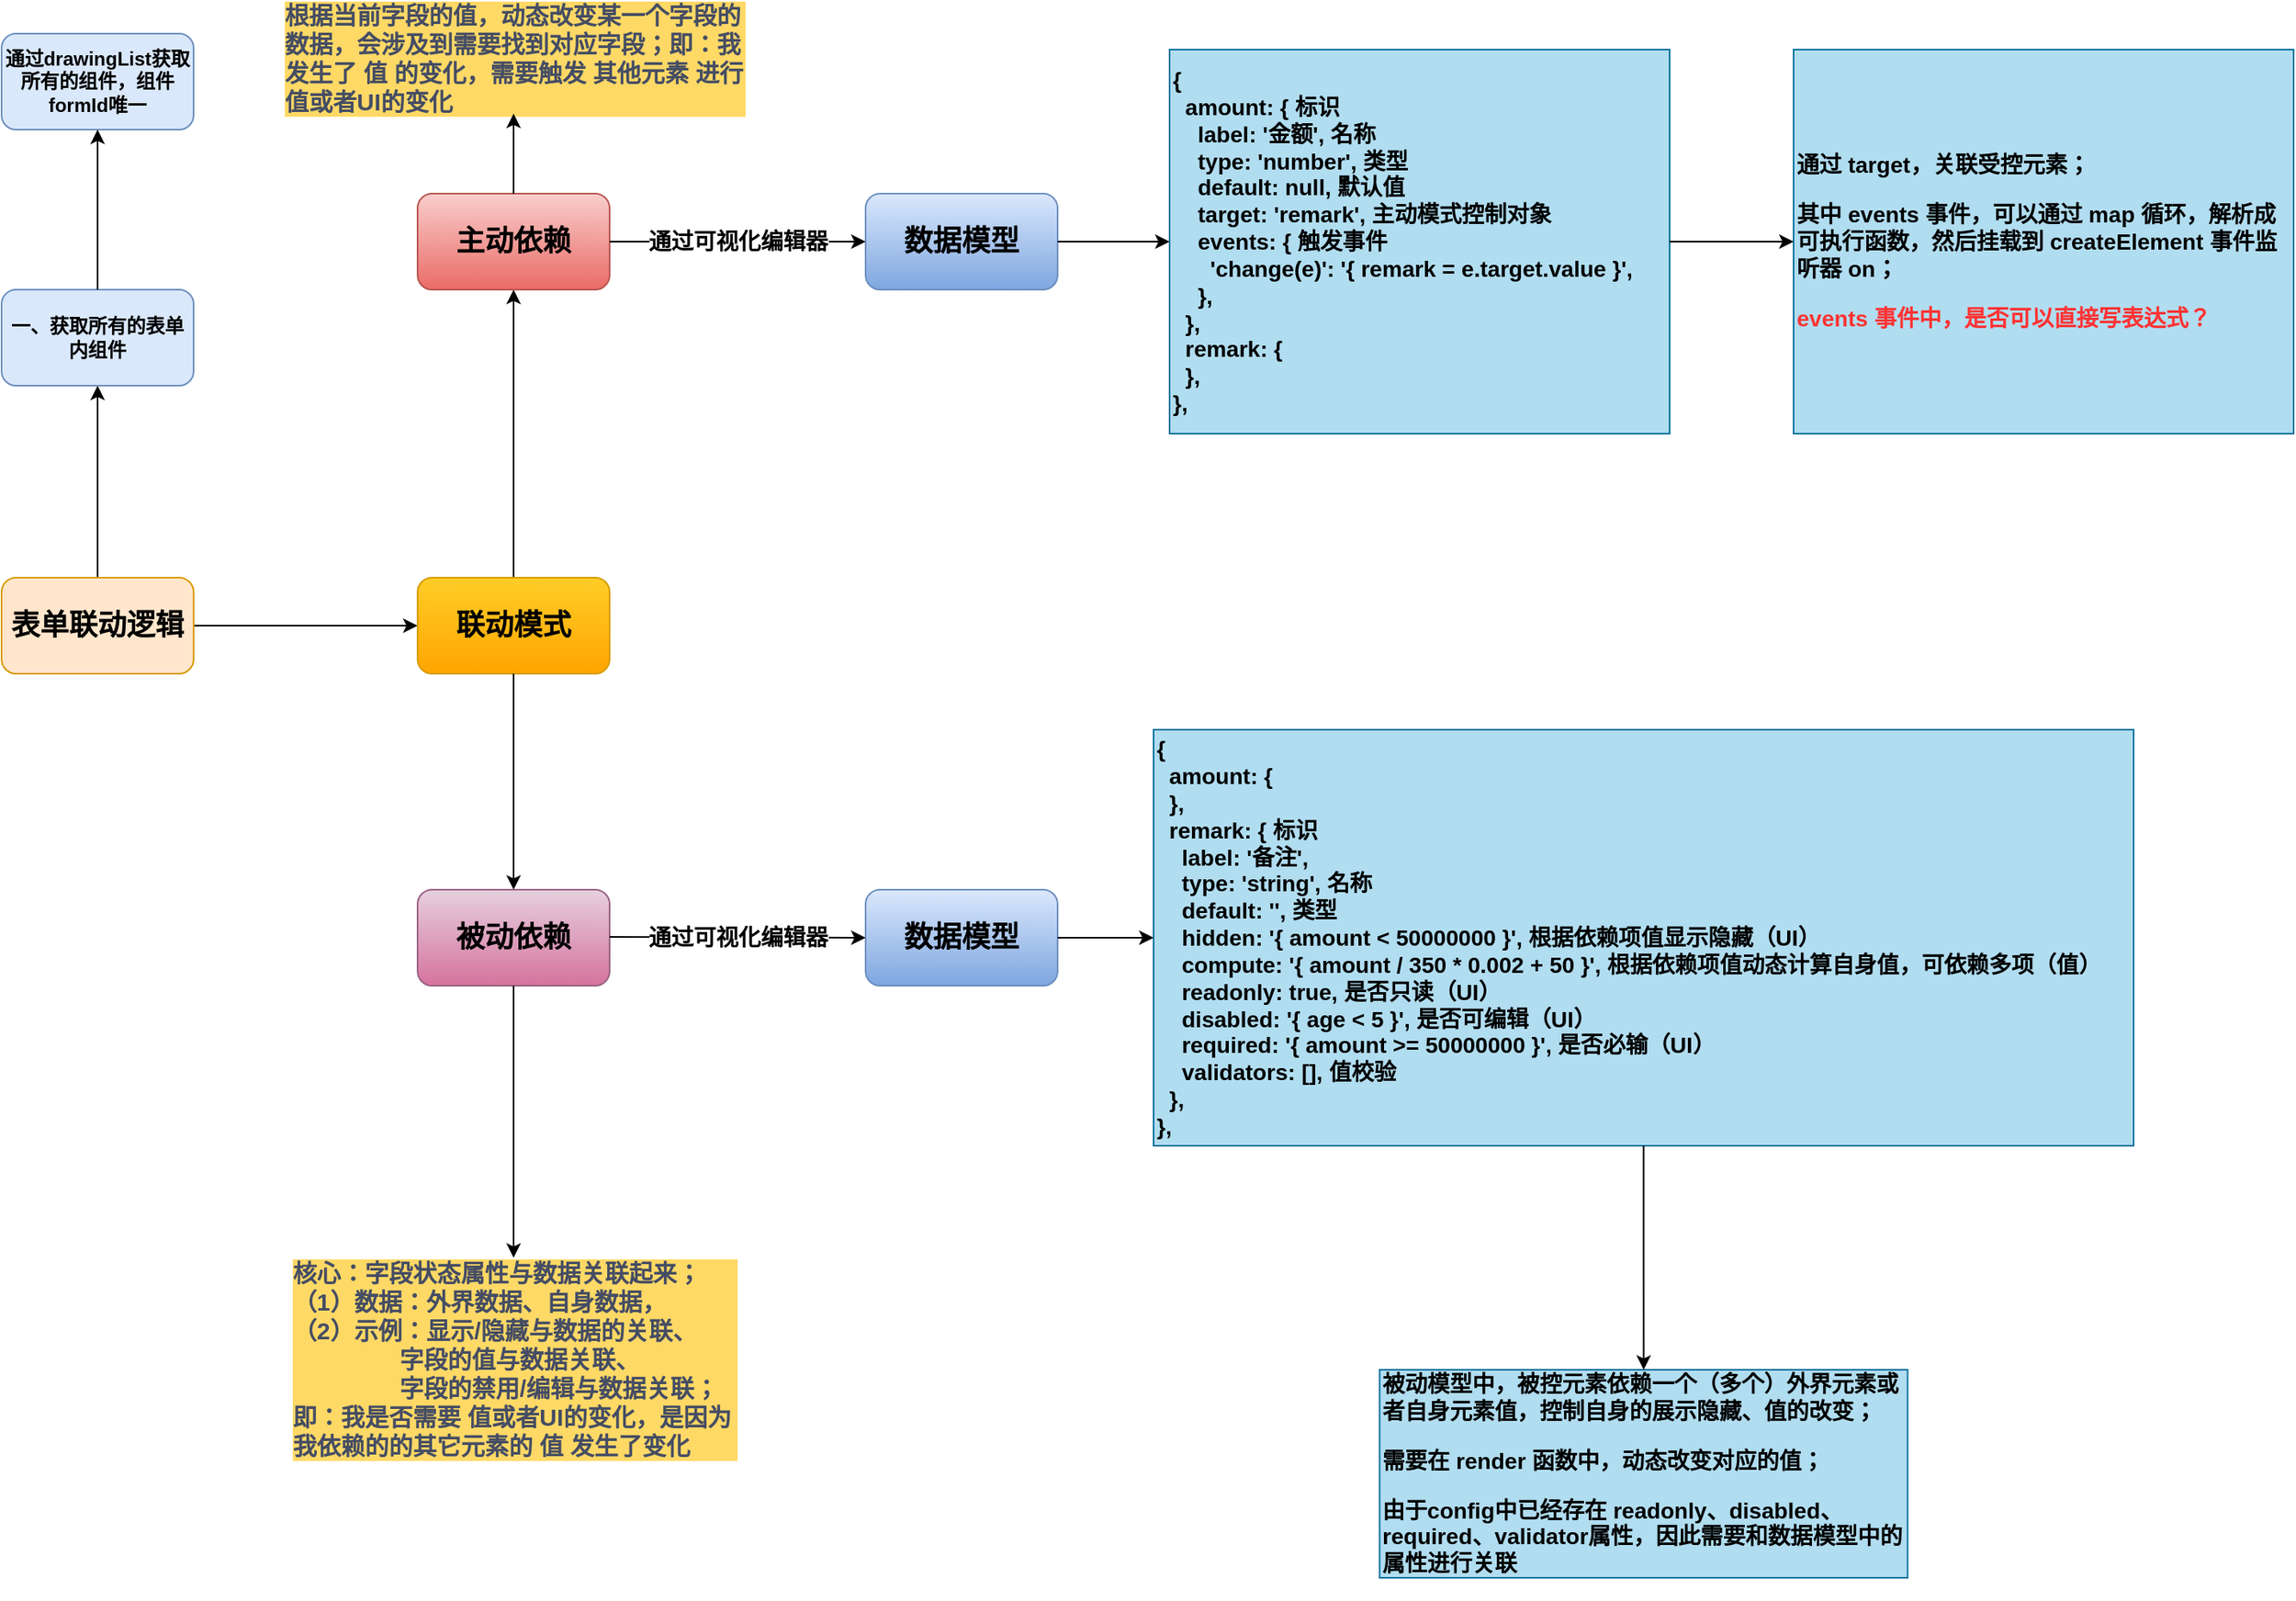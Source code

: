 <mxfile version="16.5.1" type="device" pages="3"><diagram id="mTzRGNqvNugGUlduslYU" name="第 1 页"><mxGraphModel dx="1254" dy="649" grid="1" gridSize="10" guides="1" tooltips="1" connect="1" arrows="1" fold="1" page="1" pageScale="1" pageWidth="827" pageHeight="1169" math="0" shadow="0"><root><mxCell id="0"/><mxCell id="1" parent="0"/><mxCell id="yljVwJh1RdWCPy7sHgHL-3" value="" style="edgeStyle=orthogonalEdgeStyle;rounded=0;orthogonalLoop=1;jettySize=auto;html=1;" parent="1" source="yljVwJh1RdWCPy7sHgHL-1" target="yljVwJh1RdWCPy7sHgHL-2" edge="1"><mxGeometry relative="1" as="geometry"/></mxCell><mxCell id="4xse-cPOuPlBNdJvITJV-1" style="edgeStyle=orthogonalEdgeStyle;rounded=0;orthogonalLoop=1;jettySize=auto;html=1;entryX=0;entryY=0.5;entryDx=0;entryDy=0;" edge="1" parent="1" source="yljVwJh1RdWCPy7sHgHL-1" target="yljVwJh1RdWCPy7sHgHL-42"><mxGeometry relative="1" as="geometry"/></mxCell><mxCell id="yljVwJh1RdWCPy7sHgHL-1" value="表单联动逻辑" style="rounded=1;whiteSpace=wrap;html=1;fillColor=#ffe6cc;strokeColor=#d79b00;fontSize=18;fontStyle=1" parent="1" vertex="1"><mxGeometry y="490" width="120" height="60" as="geometry"/></mxCell><mxCell id="yljVwJh1RdWCPy7sHgHL-6" value="" style="group" parent="1" vertex="1" connectable="0"><mxGeometry y="150" width="120" height="220" as="geometry"/></mxCell><mxCell id="yljVwJh1RdWCPy7sHgHL-2" value="&lt;h4&gt;一、获取所有的表单内组件&lt;/h4&gt;" style="rounded=1;whiteSpace=wrap;html=1;fillColor=#dae8fc;strokeColor=#6c8ebf;" parent="yljVwJh1RdWCPy7sHgHL-6" vertex="1"><mxGeometry y="160" width="120" height="60" as="geometry"/></mxCell><mxCell id="yljVwJh1RdWCPy7sHgHL-4" value="&lt;h4&gt;通过drawingList获取所有的组件，组件formId唯一&lt;/h4&gt;" style="rounded=1;whiteSpace=wrap;html=1;fillColor=#dae8fc;strokeColor=#6c8ebf;" parent="yljVwJh1RdWCPy7sHgHL-6" vertex="1"><mxGeometry width="120" height="60" as="geometry"/></mxCell><mxCell id="yljVwJh1RdWCPy7sHgHL-5" value="" style="edgeStyle=orthogonalEdgeStyle;rounded=0;orthogonalLoop=1;jettySize=auto;html=1;" parent="yljVwJh1RdWCPy7sHgHL-6" source="yljVwJh1RdWCPy7sHgHL-2" target="yljVwJh1RdWCPy7sHgHL-4" edge="1"><mxGeometry relative="1" as="geometry"/></mxCell><mxCell id="yljVwJh1RdWCPy7sHgHL-45" style="edgeStyle=orthogonalEdgeStyle;rounded=1;orthogonalLoop=1;jettySize=auto;html=1;entryX=0.5;entryY=1;entryDx=0;entryDy=0;fontSize=20;fontColor=#000000;" parent="1" source="yljVwJh1RdWCPy7sHgHL-42" target="yljVwJh1RdWCPy7sHgHL-28" edge="1"><mxGeometry relative="1" as="geometry"/></mxCell><mxCell id="yljVwJh1RdWCPy7sHgHL-42" value="联动模式" style="rounded=1;whiteSpace=wrap;html=1;fillColor=#ffcd28;strokeColor=#d79b00;fontSize=18;fontStyle=1;gradientColor=#ffa500;" parent="1" vertex="1"><mxGeometry x="260" y="489.996" width="120" height="60" as="geometry"/></mxCell><mxCell id="yljVwJh1RdWCPy7sHgHL-46" style="edgeStyle=orthogonalEdgeStyle;rounded=1;orthogonalLoop=1;jettySize=auto;html=1;fontSize=20;fontColor=#000000;" parent="1" source="yljVwJh1RdWCPy7sHgHL-42" target="yljVwJh1RdWCPy7sHgHL-30" edge="1"><mxGeometry relative="1" as="geometry"/></mxCell><mxCell id="cAtne3sPVktCChwcBBCv-34" value="" style="group" vertex="1" connectable="0" parent="1"><mxGeometry x="180" y="585" width="1152.5" height="530" as="geometry"/></mxCell><mxCell id="yljVwJh1RdWCPy7sHgHL-30" value="被动依赖" style="rounded=1;whiteSpace=wrap;html=1;fillColor=#e6d0de;strokeColor=#996185;fontSize=18;fontStyle=1;gradientColor=#d5739d;" parent="cAtne3sPVktCChwcBBCv-34" vertex="1"><mxGeometry x="80" y="99.997" width="120" height="60" as="geometry"/></mxCell><mxCell id="cAtne3sPVktCChwcBBCv-5" value="&lt;span style=&quot;color: rgb(69 , 77 , 100) ; font-size: 15px&quot;&gt;核心：字段状态属性与数据关联起来；&lt;br&gt;（1）数据：外界数据、自身数据，&lt;br&gt;（2）&lt;/span&gt;&lt;span style=&quot;color: rgb(69 , 77 , 100) ; font-size: 15px&quot;&gt;示例&lt;/span&gt;&lt;span style=&quot;color: rgb(69 , 77 , 100) ; font-size: 15px&quot;&gt;：显示/隐藏与数据的关联、&lt;br&gt;&lt;span&gt; &lt;/span&gt;&lt;span&gt; &lt;/span&gt;&amp;nbsp; &amp;nbsp; &lt;span style=&quot;white-space: pre&quot;&gt;&#9;&lt;/span&gt;&lt;span style=&quot;white-space: pre&quot;&gt;&#9;&lt;/span&gt;字段的值与数据关联、&lt;br&gt;&lt;span&gt; &lt;/span&gt;&lt;span&gt; &lt;/span&gt;&amp;nbsp; &amp;nbsp; &lt;span style=&quot;white-space: pre&quot;&gt;&#9;&lt;/span&gt;&lt;span style=&quot;white-space: pre&quot;&gt;&#9;&lt;/span&gt;字段的禁用/编辑与数据关联；&lt;br&gt;即：我是否需要 值或者UI的变化，是因为我依赖的的其它元素的 值 发生了变化&lt;br&gt;&lt;/span&gt;" style="text;html=1;strokeColor=none;fillColor=none;align=left;verticalAlign=middle;whiteSpace=wrap;rounded=0;labelBackgroundColor=#FFD966;fontStyle=1;fontFamily=Helvetica;" vertex="1" parent="cAtne3sPVktCChwcBBCv-34"><mxGeometry y="330" width="280" height="125" as="geometry"/></mxCell><mxCell id="cAtne3sPVktCChwcBBCv-20" style="edgeStyle=orthogonalEdgeStyle;rounded=0;orthogonalLoop=1;jettySize=auto;html=1;entryX=0.5;entryY=0;entryDx=0;entryDy=0;fontSize=14;" edge="1" parent="cAtne3sPVktCChwcBBCv-34" source="yljVwJh1RdWCPy7sHgHL-30" target="cAtne3sPVktCChwcBBCv-5"><mxGeometry relative="1" as="geometry"/></mxCell><mxCell id="cAtne3sPVktCChwcBBCv-9" value="数据模型" style="rounded=1;whiteSpace=wrap;html=1;fillColor=#dae8fc;strokeColor=#6c8ebf;fontSize=18;fontStyle=1;gradientColor=#7ea6e0;" vertex="1" parent="cAtne3sPVktCChwcBBCv-34"><mxGeometry x="360" y="99.997" width="120" height="60" as="geometry"/></mxCell><mxCell id="cAtne3sPVktCChwcBBCv-14" value="&lt;h3&gt;{&lt;br&gt;&amp;nbsp; amount: {&amp;nbsp;&lt;br&gt;&amp;nbsp; },&lt;br&gt;&amp;nbsp; remark: {&#9;&#9;&#9;&#9;标识&lt;br&gt;&amp;nbsp; &amp;nbsp; label: '备注',&lt;br&gt;&amp;nbsp; &amp;nbsp; type: 'string',&#9;&#9;名称&lt;br&gt;&amp;nbsp; &amp;nbsp; default: '',&#9;&#9;类型&lt;br&gt;&amp;nbsp; &amp;nbsp; hidden: '{ amount &amp;lt; 50000000 }',&#9;&#9;&#9;根据依赖项值显示隐藏（UI）&lt;br&gt;&amp;nbsp; &amp;nbsp; compute: '{ amount / 350 * 0.002 + 50 }',&#9;根据依赖项值动态计算自身值，可依赖多项（值）&lt;br&gt;&amp;nbsp; &amp;nbsp; readonly: true,&#9;&#9;&#9;&#9;&#9;&#9;&#9;&#9;是否只读（UI）&lt;br&gt;&amp;nbsp; &amp;nbsp; disabled: '{ age &amp;lt; 5 }',&#9;&#9;&#9;&#9;&#9;是否可编辑（UI）&lt;br&gt;&amp;nbsp; &amp;nbsp; required: '{ amount &amp;gt;= 50000000 }',&#9;&#9;&#9;是否必输（UI）&lt;br&gt;&amp;nbsp; &amp;nbsp; validators: [],&#9;&#9;&#9;&#9;&#9;&#9;&#9;&#9;值校验&lt;br&gt;&amp;nbsp; },&lt;br&gt;},&lt;/h3&gt;" style="whiteSpace=wrap;html=1;fillColor=#b1ddf0;strokeColor=#10739e;rounded=0;align=left;" vertex="1" parent="cAtne3sPVktCChwcBBCv-34"><mxGeometry x="540" width="612.5" height="260" as="geometry"/></mxCell><mxCell id="cAtne3sPVktCChwcBBCv-15" value="" style="edgeStyle=orthogonalEdgeStyle;rounded=0;orthogonalLoop=1;jettySize=auto;html=1;" edge="1" parent="cAtne3sPVktCChwcBBCv-34" source="cAtne3sPVktCChwcBBCv-9" target="cAtne3sPVktCChwcBBCv-14"><mxGeometry relative="1" as="geometry"/></mxCell><mxCell id="cAtne3sPVktCChwcBBCv-25" value="&lt;b&gt;通过可视化编辑器&lt;/b&gt;" style="endArrow=classic;html=1;rounded=0;fontFamily=Helvetica;fontSize=14;entryX=0;entryY=0.5;entryDx=0;entryDy=0;" edge="1" parent="cAtne3sPVktCChwcBBCv-34" target="cAtne3sPVktCChwcBBCv-9"><mxGeometry relative="1" as="geometry"><mxPoint x="200" y="129.5" as="sourcePoint"/><mxPoint x="380" y="129.503" as="targetPoint"/></mxGeometry></mxCell><mxCell id="cAtne3sPVktCChwcBBCv-32" value="&lt;h3&gt;被动模型中，被控元素依赖一个（多个）外界元素或者自身元素值，控制自身的展示隐藏、值的改变；&lt;/h3&gt;&lt;h3&gt;需要在 render 函数中，动态改变对应的值；&lt;/h3&gt;&lt;h3&gt;由于config中已经存在 readonly、disabled、required、validator属性，因此需要和数据模型中的属性进行关联&lt;/h3&gt;" style="whiteSpace=wrap;html=1;fillColor=#b1ddf0;strokeColor=#10739e;rounded=0;align=left;" vertex="1" parent="cAtne3sPVktCChwcBBCv-34"><mxGeometry x="681.25" y="400" width="330" height="130" as="geometry"/></mxCell><mxCell id="cAtne3sPVktCChwcBBCv-33" value="" style="edgeStyle=orthogonalEdgeStyle;rounded=0;orthogonalLoop=1;jettySize=auto;html=1;fontFamily=Helvetica;fontSize=14;fontColor=#FF3333;" edge="1" parent="cAtne3sPVktCChwcBBCv-34" source="cAtne3sPVktCChwcBBCv-14" target="cAtne3sPVktCChwcBBCv-32"><mxGeometry relative="1" as="geometry"/></mxCell><mxCell id="cAtne3sPVktCChwcBBCv-37" value="" style="group" vertex="1" connectable="0" parent="1"><mxGeometry x="175" y="130" width="1257.5" height="270" as="geometry"/></mxCell><mxCell id="yljVwJh1RdWCPy7sHgHL-28" value="主动依赖" style="rounded=1;whiteSpace=wrap;html=1;fillColor=#f8cecc;strokeColor=#b85450;fontSize=18;fontStyle=1;gradientColor=#ea6b66;" parent="cAtne3sPVktCChwcBBCv-37" vertex="1"><mxGeometry x="85" y="120.003" width="120" height="60" as="geometry"/></mxCell><mxCell id="cAtne3sPVktCChwcBBCv-7" value="&lt;span style=&quot;color: rgb(69 , 77 , 100) ; font-family: &amp;quot;helvetica&amp;quot; ; font-size: 15px&quot;&gt;根据当前字段的值，动态改变某一个字段的数据，会涉及到需要找到对应字段；即：我发生了 值 的变化，需要触发 其他元素 进行 值或者UI的变化&lt;/span&gt;" style="text;html=1;strokeColor=none;fillColor=none;align=left;verticalAlign=middle;whiteSpace=wrap;rounded=0;labelBackgroundColor=#FFD966;horizontal=1;fontStyle=1" vertex="1" parent="cAtne3sPVktCChwcBBCv-37"><mxGeometry width="290" height="70" as="geometry"/></mxCell><mxCell id="cAtne3sPVktCChwcBBCv-8" style="edgeStyle=orthogonalEdgeStyle;rounded=0;orthogonalLoop=1;jettySize=auto;html=1;" edge="1" parent="cAtne3sPVktCChwcBBCv-37" source="yljVwJh1RdWCPy7sHgHL-28" target="cAtne3sPVktCChwcBBCv-7"><mxGeometry relative="1" as="geometry"/></mxCell><mxCell id="cAtne3sPVktCChwcBBCv-12" value="数据模型" style="rounded=1;whiteSpace=wrap;html=1;fillColor=#dae8fc;strokeColor=#6c8ebf;fontSize=18;fontStyle=1;gradientColor=#7ea6e0;" vertex="1" parent="cAtne3sPVktCChwcBBCv-37"><mxGeometry x="365" y="120.003" width="120" height="60" as="geometry"/></mxCell><mxCell id="cAtne3sPVktCChwcBBCv-18" value="&lt;h3&gt;{&lt;br&gt;&amp;nbsp; amount: {&#9;&#9;&#9;&#9;标识&lt;br&gt;&amp;nbsp; &amp;nbsp; label: '金额',&#9;&#9;名称&lt;br&gt;&amp;nbsp; &amp;nbsp; type: 'number',&#9;&#9;类型&lt;br&gt;&amp;nbsp; &amp;nbsp; default: null,&#9;&#9;默认值&lt;br&gt;&amp;nbsp; &amp;nbsp; target: 'remark',&#9;主动模式控制对象&lt;br&gt;&amp;nbsp; &amp;nbsp; events: {&#9;&#9;&#9;触发事件&lt;br&gt;&amp;nbsp; &amp;nbsp; &amp;nbsp; 'change(e)': '{ remark = e.target.value }',&lt;br&gt;&amp;nbsp; &amp;nbsp; },&lt;br&gt;&amp;nbsp; },&lt;br&gt;&amp;nbsp; remark: {&lt;br&gt;&amp;nbsp; },&lt;br&gt;},&lt;/h3&gt;" style="whiteSpace=wrap;html=1;fillColor=#b1ddf0;rounded=0;align=left;strokeColor=#10739e;" vertex="1" parent="cAtne3sPVktCChwcBBCv-37"><mxGeometry x="555" y="30" width="312.5" height="240" as="geometry"/></mxCell><mxCell id="cAtne3sPVktCChwcBBCv-19" style="edgeStyle=orthogonalEdgeStyle;rounded=0;orthogonalLoop=1;jettySize=auto;html=1;fontSize=14;" edge="1" parent="cAtne3sPVktCChwcBBCv-37" source="cAtne3sPVktCChwcBBCv-12" target="cAtne3sPVktCChwcBBCv-18"><mxGeometry relative="1" as="geometry"/></mxCell><mxCell id="cAtne3sPVktCChwcBBCv-23" value="&lt;b&gt;通过可视化编辑器&lt;/b&gt;" style="endArrow=classic;html=1;rounded=0;fontFamily=Helvetica;fontSize=14;entryX=0;entryY=0.5;entryDx=0;entryDy=0;" edge="1" parent="cAtne3sPVktCChwcBBCv-37" target="cAtne3sPVktCChwcBBCv-12"><mxGeometry relative="1" as="geometry"><mxPoint x="205" y="150" as="sourcePoint"/><mxPoint x="375" y="190" as="targetPoint"/></mxGeometry></mxCell><mxCell id="cAtne3sPVktCChwcBBCv-30" value="&lt;h3&gt;通过 target，关联受控元素；&lt;/h3&gt;&lt;h3&gt;其中 events 事件，可以通过 map 循环，解析成可执行函数，然后挂载到 createElement 事件监听器 on；&lt;/h3&gt;&lt;h3&gt;&lt;font color=&quot;#ff3333&quot;&gt;events 事件中，是否可以直接写表达式？&lt;/font&gt;&lt;/h3&gt;" style="whiteSpace=wrap;html=1;fillColor=#b1ddf0;rounded=0;align=left;strokeColor=#10739e;" vertex="1" parent="cAtne3sPVktCChwcBBCv-37"><mxGeometry x="945" y="30" width="312.5" height="240" as="geometry"/></mxCell><mxCell id="cAtne3sPVktCChwcBBCv-31" value="" style="edgeStyle=orthogonalEdgeStyle;rounded=0;orthogonalLoop=1;jettySize=auto;html=1;fontFamily=Helvetica;fontSize=14;" edge="1" parent="cAtne3sPVktCChwcBBCv-37" source="cAtne3sPVktCChwcBBCv-18" target="cAtne3sPVktCChwcBBCv-30"><mxGeometry relative="1" as="geometry"/></mxCell></root></mxGraphModel></diagram><diagram name="第 1 页 的副本" id="gXgjt9UExMeTJo_JZG77"><mxGraphModel dx="1253" dy="649" grid="1" gridSize="10" guides="1" tooltips="1" connect="1" arrows="1" fold="1" page="1" pageScale="1" pageWidth="827" pageHeight="1169" math="0" shadow="0"><root><mxCell id="4QtdgBStzQH8M7FqrQm0-0"/><mxCell id="4QtdgBStzQH8M7FqrQm0-1" parent="4QtdgBStzQH8M7FqrQm0-0"/><mxCell id="4QtdgBStzQH8M7FqrQm0-2" value="" style="edgeStyle=orthogonalEdgeStyle;rounded=0;orthogonalLoop=1;jettySize=auto;html=1;" edge="1" parent="4QtdgBStzQH8M7FqrQm0-1" source="4QtdgBStzQH8M7FqrQm0-4" target="4QtdgBStzQH8M7FqrQm0-6"><mxGeometry relative="1" as="geometry"/></mxCell><mxCell id="4QtdgBStzQH8M7FqrQm0-3" value="" style="edgeStyle=orthogonalEdgeStyle;rounded=0;orthogonalLoop=1;jettySize=auto;html=1;" edge="1" parent="4QtdgBStzQH8M7FqrQm0-1" source="4QtdgBStzQH8M7FqrQm0-4" target="4QtdgBStzQH8M7FqrQm0-11"><mxGeometry relative="1" as="geometry"/></mxCell><mxCell id="4QtdgBStzQH8M7FqrQm0-4" value="表单联动逻辑" style="rounded=1;whiteSpace=wrap;html=1;fillColor=#ffe6cc;strokeColor=#d79b00;" vertex="1" parent="4QtdgBStzQH8M7FqrQm0-1"><mxGeometry x="50" y="540" width="120" height="60" as="geometry"/></mxCell><mxCell id="4QtdgBStzQH8M7FqrQm0-5" value="" style="group" vertex="1" connectable="0" parent="4QtdgBStzQH8M7FqrQm0-1"><mxGeometry x="50" y="150" width="120" height="250" as="geometry"/></mxCell><mxCell id="4QtdgBStzQH8M7FqrQm0-6" value="一、获取所有的表单内组件" style="rounded=1;whiteSpace=wrap;html=1;fillColor=#f5f5f5;fontColor=#333333;strokeColor=#666666;" vertex="1" parent="4QtdgBStzQH8M7FqrQm0-5"><mxGeometry y="175" width="120" height="75" as="geometry"/></mxCell><mxCell id="4QtdgBStzQH8M7FqrQm0-7" value="通过drawingList获取所有的组件，组件formId唯一" style="rounded=1;whiteSpace=wrap;html=1;fillColor=#f5f5f5;fontColor=#333333;strokeColor=#666666;" vertex="1" parent="4QtdgBStzQH8M7FqrQm0-5"><mxGeometry width="120" height="75" as="geometry"/></mxCell><mxCell id="4QtdgBStzQH8M7FqrQm0-8" value="" style="edgeStyle=orthogonalEdgeStyle;rounded=0;orthogonalLoop=1;jettySize=auto;html=1;" edge="1" parent="4QtdgBStzQH8M7FqrQm0-5" source="4QtdgBStzQH8M7FqrQm0-6" target="4QtdgBStzQH8M7FqrQm0-7"><mxGeometry relative="1" as="geometry"/></mxCell><mxCell id="4QtdgBStzQH8M7FqrQm0-9" value="" style="edgeStyle=orthogonalEdgeStyle;rounded=1;orthogonalLoop=1;jettySize=auto;html=1;fontSize=30;fontColor=#000000;" edge="1" parent="4QtdgBStzQH8M7FqrQm0-1" source="4QtdgBStzQH8M7FqrQm0-11" target="4QtdgBStzQH8M7FqrQm0-25"><mxGeometry relative="1" as="geometry"/></mxCell><mxCell id="4QtdgBStzQH8M7FqrQm0-10" value="" style="edgeStyle=orthogonalEdgeStyle;rounded=1;orthogonalLoop=1;jettySize=auto;html=1;fontSize=20;fontColor=#000000;" edge="1" parent="4QtdgBStzQH8M7FqrQm0-1" source="4QtdgBStzQH8M7FqrQm0-11" target="4QtdgBStzQH8M7FqrQm0-36"><mxGeometry relative="1" as="geometry"/></mxCell><mxCell id="4QtdgBStzQH8M7FqrQm0-11" value="二、选择受控者，需要支持一对一、一对多" style="rounded=1;whiteSpace=wrap;html=1;fillColor=#d5e8d4;strokeColor=#82b366;" vertex="1" parent="4QtdgBStzQH8M7FqrQm0-1"><mxGeometry x="282.5" y="540" width="120" height="60" as="geometry"/></mxCell><mxCell id="4QtdgBStzQH8M7FqrQm0-12" value="" style="edgeStyle=orthogonalEdgeStyle;rounded=0;orthogonalLoop=1;jettySize=auto;html=1;fontSize=30;fontColor=#FFFFFF;" edge="1" parent="4QtdgBStzQH8M7FqrQm0-1" source="4QtdgBStzQH8M7FqrQm0-13" target="4QtdgBStzQH8M7FqrQm0-15"><mxGeometry relative="1" as="geometry"/></mxCell><mxCell id="4QtdgBStzQH8M7FqrQm0-13" value="&lt;h3 id=&quot;领域模型&quot; style=&quot;box-sizing: border-box; margin: 42px 0px 18px; font-weight: 500; line-height: 1.406; font-size: 30px;&quot;&gt;&lt;span style=&quot;background-color: rgb(255, 57, 18); font-size: 30px;&quot;&gt;领域模型&lt;/span&gt;&lt;/h3&gt;" style="text;html=1;strokeColor=none;fillColor=none;align=center;verticalAlign=middle;whiteSpace=wrap;rounded=0;fontColor=#FFFFFF;fontSize=30;" vertex="1" parent="4QtdgBStzQH8M7FqrQm0-1"><mxGeometry x="440" y="2280" width="165" height="30" as="geometry"/></mxCell><mxCell id="4QtdgBStzQH8M7FqrQm0-14" style="edgeStyle=orthogonalEdgeStyle;rounded=0;orthogonalLoop=1;jettySize=auto;html=1;exitX=0.5;exitY=1;exitDx=0;exitDy=0;fontColor=#FFFFFF;" edge="1" parent="4QtdgBStzQH8M7FqrQm0-1" source="4QtdgBStzQH8M7FqrQm0-13" target="4QtdgBStzQH8M7FqrQm0-13"><mxGeometry relative="1" as="geometry"/></mxCell><mxCell id="4QtdgBStzQH8M7FqrQm0-15" value="&lt;span style=&quot;color: rgb(69, 77, 100); font-size: 15px; font-style: normal; font-weight: 400; letter-spacing: normal; text-indent: 0px; text-transform: none; word-spacing: 0px; display: inline; float: none;&quot;&gt;前面问题中有提到表单的联动是非常复杂的，包含了字段间的各种关系，我们想象一下，大多数表单联动，基本上都是基于某些字段的值引发的联动，但是，实际业务需求可能会比较恶心，不仅要基于某些字段值引发联动，还会基于其他副作用值引发联动，比如应用状态，服务端数据状态，页面 URL，某个字段 UI 组件内部数据，当前字段自身的其他数据状态，某些特殊异步事件等等。用张图来描述：&lt;/span&gt;" style="text;whiteSpace=wrap;html=1;fontSize=30;labelBackgroundColor=#FFD4E4;" vertex="1" parent="4QtdgBStzQH8M7FqrQm0-1"><mxGeometry x="87.5" y="2440" width="870" height="150" as="geometry"/></mxCell><mxCell id="4QtdgBStzQH8M7FqrQm0-16" value="" style="group" vertex="1" connectable="0" parent="4QtdgBStzQH8M7FqrQm0-1"><mxGeometry x="103" y="2620" width="787" height="220" as="geometry"/></mxCell><mxCell id="4QtdgBStzQH8M7FqrQm0-17" value="Field" style="ellipse;whiteSpace=wrap;html=1;aspect=fixed;labelBackgroundColor=none;fontSize=30;fillColor=#dae8fc;gradientColor=#7ea6e0;strokeColor=#6c8ebf;" vertex="1" parent="4QtdgBStzQH8M7FqrQm0-16"><mxGeometry x="320" y="50" width="170" height="170" as="geometry"/></mxCell><mxCell id="4QtdgBStzQH8M7FqrQm0-18" value="Effect Data" style="ellipse;whiteSpace=wrap;html=1;aspect=fixed;labelBackgroundColor=none;fontSize=30;fillColor=#d5e8d4;gradientColor=#97d077;strokeColor=#82b366;" vertex="1" parent="4QtdgBStzQH8M7FqrQm0-16"><mxGeometry x="617" y="50" width="170" height="170" as="geometry"/></mxCell><mxCell id="4QtdgBStzQH8M7FqrQm0-19" value="" style="edgeStyle=orthogonalEdgeStyle;rounded=0;orthogonalLoop=1;jettySize=auto;html=1;fontSize=30;fontColor=#000000;" edge="1" parent="4QtdgBStzQH8M7FqrQm0-16" source="4QtdgBStzQH8M7FqrQm0-17" target="4QtdgBStzQH8M7FqrQm0-18"><mxGeometry relative="1" as="geometry"/></mxCell><mxCell id="4QtdgBStzQH8M7FqrQm0-20" value="" style="edgeStyle=orthogonalEdgeStyle;rounded=0;orthogonalLoop=1;jettySize=auto;html=1;fontSize=30;fontColor=#000000;" edge="1" parent="4QtdgBStzQH8M7FqrQm0-16" source="4QtdgBStzQH8M7FqrQm0-21" target="4QtdgBStzQH8M7FqrQm0-17"><mxGeometry relative="1" as="geometry"/></mxCell><mxCell id="4QtdgBStzQH8M7FqrQm0-21" value="Field" style="ellipse;whiteSpace=wrap;html=1;aspect=fixed;labelBackgroundColor=none;fontSize=30;fillColor=#fff2cc;gradientColor=#ffd966;strokeColor=#d6b656;" vertex="1" parent="4QtdgBStzQH8M7FqrQm0-16"><mxGeometry y="50" width="170" height="170" as="geometry"/></mxCell><mxCell id="4QtdgBStzQH8M7FqrQm0-22" value="" style="endArrow=classic;html=1;rounded=1;fontSize=30;fontColor=#000000;exitX=0.5;exitY=0;exitDx=0;exitDy=0;" edge="1" parent="4QtdgBStzQH8M7FqrQm0-16" source="4QtdgBStzQH8M7FqrQm0-17"><mxGeometry width="50" height="50" relative="1" as="geometry"><mxPoint x="390" y="40" as="sourcePoint"/><mxPoint x="320" y="135" as="targetPoint"/><Array as="points"><mxPoint x="405"/><mxPoint x="280"/><mxPoint x="280" y="135"/></Array></mxGeometry></mxCell><mxCell id="4QtdgBStzQH8M7FqrQm0-23" value="" style="edgeStyle=orthogonalEdgeStyle;rounded=1;orthogonalLoop=1;jettySize=auto;html=1;fontSize=20;fontColor=#000000;" edge="1" parent="4QtdgBStzQH8M7FqrQm0-1" source="4QtdgBStzQH8M7FqrQm0-25" target="4QtdgBStzQH8M7FqrQm0-38"><mxGeometry relative="1" as="geometry"/></mxCell><mxCell id="4QtdgBStzQH8M7FqrQm0-24" value="" style="edgeStyle=orthogonalEdgeStyle;rounded=1;orthogonalLoop=1;jettySize=auto;html=1;fontSize=20;fontColor=#000000;" edge="1" parent="4QtdgBStzQH8M7FqrQm0-1" source="4QtdgBStzQH8M7FqrQm0-25" target="4QtdgBStzQH8M7FqrQm0-40"><mxGeometry relative="1" as="geometry"/></mxCell><mxCell id="4QtdgBStzQH8M7FqrQm0-25" value="协议驱动" style="rounded=1;whiteSpace=wrap;html=1;fillColor=#d5e8d4;strokeColor=#82b366;" vertex="1" parent="4QtdgBStzQH8M7FqrQm0-1"><mxGeometry x="485" y="670" width="120" height="60" as="geometry"/></mxCell><mxCell id="4QtdgBStzQH8M7FqrQm0-26" value="" style="edgeStyle=orthogonalEdgeStyle;rounded=1;orthogonalLoop=1;jettySize=auto;html=1;fontSize=30;fontColor=#000000;endArrow=none;" edge="1" parent="4QtdgBStzQH8M7FqrQm0-1" source="4QtdgBStzQH8M7FqrQm0-11" target="4QtdgBStzQH8M7FqrQm0-36"><mxGeometry relative="1" as="geometry"><mxPoint x="402.5" y="570" as="sourcePoint"/><mxPoint x="820" y="550" as="targetPoint"/></mxGeometry></mxCell><mxCell id="4QtdgBStzQH8M7FqrQm0-27" value="" style="group" vertex="1" connectable="0" parent="4QtdgBStzQH8M7FqrQm0-1"><mxGeometry x="274" y="67.5" width="621" height="382.5" as="geometry"/></mxCell><mxCell id="4QtdgBStzQH8M7FqrQm0-28" value="主动依赖" style="rounded=1;whiteSpace=wrap;html=1;fillColor=#d5e8d4;strokeColor=#82b366;" vertex="1" parent="4QtdgBStzQH8M7FqrQm0-27"><mxGeometry x="8.5" y="202.5" width="120" height="60" as="geometry"/></mxCell><mxCell id="4QtdgBStzQH8M7FqrQm0-29" value="被动依赖" style="rounded=1;whiteSpace=wrap;html=1;fillColor=#d5e8d4;strokeColor=#82b366;" vertex="1" parent="4QtdgBStzQH8M7FqrQm0-27"><mxGeometry x="426" y="202.5" width="120" height="60" as="geometry"/></mxCell><mxCell id="4QtdgBStzQH8M7FqrQm0-30" value="&lt;p style=&quot;line-height: 0.6&quot;&gt;&lt;span style=&quot;color: rgb(69 , 77 , 100) ; font-size: 15px&quot;&gt;核心：字段状态属性与数据关联起来；&lt;br&gt;（1）数据：外界数据、自身数据，&lt;br&gt;（2）&lt;/span&gt;&lt;span style=&quot;color: rgb(69 , 77 , 100) ; font-size: 15px&quot;&gt;示例&lt;/span&gt;&lt;span style=&quot;color: rgb(69 , 77 , 100) ; font-size: 15px&quot;&gt;：显示/隐藏与数据的关联、&lt;br&gt;&lt;span style=&quot;white-space: pre&quot;&gt; &lt;/span&gt;&lt;span style=&quot;white-space: pre&quot;&gt; &lt;/span&gt;&amp;nbsp; &amp;nbsp; 字段的值与数据关联、&lt;br&gt;&lt;span style=&quot;white-space: pre&quot;&gt; &lt;/span&gt;&lt;span style=&quot;white-space: pre&quot;&gt; &lt;/span&gt;&amp;nbsp; &amp;nbsp; 字段的禁用/编辑与数据关联&lt;/span&gt;&lt;/p&gt;" style="text;html=1;strokeColor=none;fillColor=none;align=left;verticalAlign=middle;whiteSpace=wrap;rounded=0;labelBackgroundColor=#FDFFC4;fontSize=30;fontColor=#000000;horizontal=1;labelPosition=center;verticalLabelPosition=middle;" vertex="1" parent="4QtdgBStzQH8M7FqrQm0-27"><mxGeometry x="351" width="270" height="150" as="geometry"/></mxCell><mxCell id="4QtdgBStzQH8M7FqrQm0-31" style="edgeStyle=orthogonalEdgeStyle;rounded=1;orthogonalLoop=1;jettySize=auto;html=1;fontSize=30;fontColor=#000000;" edge="1" parent="4QtdgBStzQH8M7FqrQm0-27" source="4QtdgBStzQH8M7FqrQm0-29" target="4QtdgBStzQH8M7FqrQm0-30"><mxGeometry relative="1" as="geometry"/></mxCell><mxCell id="4QtdgBStzQH8M7FqrQm0-32" value="&lt;p style=&quot;line-height: 0.6&quot;&gt;&lt;span style=&quot;color: rgb(69 , 77 , 100) ; font-size: 15px&quot;&gt;根据当前字段的值，动态改变某一个字段的数据，会涉及到需要找到对应字段&lt;/span&gt;&lt;/p&gt;" style="text;html=1;strokeColor=none;fillColor=none;align=left;verticalAlign=middle;whiteSpace=wrap;rounded=0;labelBackgroundColor=#FDFFC4;fontSize=30;fontColor=#000000;horizontal=1;labelPosition=center;verticalLabelPosition=middle;" vertex="1" parent="4QtdgBStzQH8M7FqrQm0-27"><mxGeometry x="-1.5" y="10" width="140" height="130" as="geometry"/></mxCell><mxCell id="4QtdgBStzQH8M7FqrQm0-33" style="edgeStyle=orthogonalEdgeStyle;rounded=1;orthogonalLoop=1;jettySize=auto;html=1;fontSize=30;fontColor=#000000;" edge="1" parent="4QtdgBStzQH8M7FqrQm0-27" source="4QtdgBStzQH8M7FqrQm0-28" target="4QtdgBStzQH8M7FqrQm0-32"><mxGeometry relative="1" as="geometry"/></mxCell><mxCell id="4QtdgBStzQH8M7FqrQm0-34" style="edgeStyle=orthogonalEdgeStyle;rounded=1;orthogonalLoop=1;jettySize=auto;html=1;entryX=0.5;entryY=1;entryDx=0;entryDy=0;fontSize=20;fontColor=#000000;" edge="1" parent="4QtdgBStzQH8M7FqrQm0-27" source="4QtdgBStzQH8M7FqrQm0-36" target="4QtdgBStzQH8M7FqrQm0-28"><mxGeometry relative="1" as="geometry"/></mxCell><mxCell id="4QtdgBStzQH8M7FqrQm0-35" style="edgeStyle=orthogonalEdgeStyle;rounded=1;orthogonalLoop=1;jettySize=auto;html=1;fontSize=20;fontColor=#000000;" edge="1" parent="4QtdgBStzQH8M7FqrQm0-27" source="4QtdgBStzQH8M7FqrQm0-36" target="4QtdgBStzQH8M7FqrQm0-29"><mxGeometry relative="1" as="geometry"/></mxCell><mxCell id="4QtdgBStzQH8M7FqrQm0-36" value="联动模式" style="rounded=1;whiteSpace=wrap;html=1;fillColor=#d5e8d4;strokeColor=#82b366;" vertex="1" parent="4QtdgBStzQH8M7FqrQm0-27"><mxGeometry x="211" y="322.5" width="120" height="60" as="geometry"/></mxCell><mxCell id="4QtdgBStzQH8M7FqrQm0-37" value="" style="edgeStyle=orthogonalEdgeStyle;rounded=1;orthogonalLoop=1;jettySize=auto;html=1;fontSize=20;fontColor=#000000;" edge="1" parent="4QtdgBStzQH8M7FqrQm0-1" source="4QtdgBStzQH8M7FqrQm0-38" target="4QtdgBStzQH8M7FqrQm0-44"><mxGeometry relative="1" as="geometry"/></mxCell><mxCell id="4QtdgBStzQH8M7FqrQm0-38" value="UI协议" style="whiteSpace=wrap;html=1;fillColor=#d5e8d4;strokeColor=#82b366;rounded=1;" vertex="1" parent="4QtdgBStzQH8M7FqrQm0-1"><mxGeometry x="670" y="510" width="120" height="60" as="geometry"/></mxCell><mxCell id="4QtdgBStzQH8M7FqrQm0-39" value="" style="edgeStyle=orthogonalEdgeStyle;rounded=1;orthogonalLoop=1;jettySize=auto;html=1;fontSize=20;fontColor=#000000;" edge="1" parent="4QtdgBStzQH8M7FqrQm0-1" source="4QtdgBStzQH8M7FqrQm0-40" target="4QtdgBStzQH8M7FqrQm0-46"><mxGeometry relative="1" as="geometry"/></mxCell><mxCell id="4QtdgBStzQH8M7FqrQm0-40" value="json-schema协议" style="whiteSpace=wrap;html=1;fillColor=#d5e8d4;strokeColor=#82b366;rounded=1;" vertex="1" parent="4QtdgBStzQH8M7FqrQm0-1"><mxGeometry x="670" y="820" width="120" height="60" as="geometry"/></mxCell><mxCell id="4QtdgBStzQH8M7FqrQm0-41" value="" style="edgeStyle=orthogonalEdgeStyle;rounded=1;orthogonalLoop=1;jettySize=auto;html=1;fontSize=20;fontColor=#000000;entryX=0;entryY=0.5;entryDx=0;entryDy=0;exitX=1;exitY=0.5;exitDx=0;exitDy=0;" edge="1" parent="4QtdgBStzQH8M7FqrQm0-1" source="4QtdgBStzQH8M7FqrQm0-49" target="4QtdgBStzQH8M7FqrQm0-47"><mxGeometry relative="1" as="geometry"><mxPoint x="1090" y="570" as="targetPoint"/></mxGeometry></mxCell><mxCell id="4QtdgBStzQH8M7FqrQm0-42" value="" style="edgeStyle=orthogonalEdgeStyle;rounded=1;orthogonalLoop=1;jettySize=auto;html=1;fontSize=20;fontColor=#000000;exitX=1;exitY=0.5;exitDx=0;exitDy=0;" edge="1" parent="4QtdgBStzQH8M7FqrQm0-1" source="4QtdgBStzQH8M7FqrQm0-49" target="4QtdgBStzQH8M7FqrQm0-48"><mxGeometry relative="1" as="geometry"><mxPoint x="1090" y="680" as="targetPoint"/></mxGeometry></mxCell><mxCell id="4QtdgBStzQH8M7FqrQm0-43" value="" style="edgeStyle=orthogonalEdgeStyle;rounded=1;orthogonalLoop=1;jettySize=auto;html=1;fontSize=20;fontColor=#000000;" edge="1" parent="4QtdgBStzQH8M7FqrQm0-1" source="4QtdgBStzQH8M7FqrQm0-44" target="4QtdgBStzQH8M7FqrQm0-49"><mxGeometry relative="1" as="geometry"/></mxCell><mxCell id="4QtdgBStzQH8M7FqrQm0-44" value="config保存UI协议" style="whiteSpace=wrap;html=1;fillColor=#d5e8d4;strokeColor=#82b366;rounded=1;" vertex="1" parent="4QtdgBStzQH8M7FqrQm0-1"><mxGeometry x="880" y="510" width="120" height="60" as="geometry"/></mxCell><mxCell id="4QtdgBStzQH8M7FqrQm0-45" value="" style="edgeStyle=orthogonalEdgeStyle;rounded=1;orthogonalLoop=1;jettySize=auto;html=1;fontSize=20;fontColor=#000000;" edge="1" parent="4QtdgBStzQH8M7FqrQm0-1" source="4QtdgBStzQH8M7FqrQm0-46" target="4QtdgBStzQH8M7FqrQm0-50"><mxGeometry relative="1" as="geometry"/></mxCell><mxCell id="4QtdgBStzQH8M7FqrQm0-46" value="也保存在config中，不过需要添加标识进行区分" style="whiteSpace=wrap;html=1;fillColor=#d5e8d4;strokeColor=#82b366;rounded=1;" vertex="1" parent="4QtdgBStzQH8M7FqrQm0-1"><mxGeometry x="880" y="820" width="120" height="60" as="geometry"/></mxCell><mxCell id="4QtdgBStzQH8M7FqrQm0-47" value="编辑时，通过 jsx以及 render函数生成对应的组件" style="whiteSpace=wrap;html=1;fillColor=#d5e8d4;strokeColor=#82b366;rounded=1;" vertex="1" parent="4QtdgBStzQH8M7FqrQm0-1"><mxGeometry x="1330" y="440" width="120" height="60" as="geometry"/></mxCell><mxCell id="4QtdgBStzQH8M7FqrQm0-48" value="运行时，通过生成字符串，组装成vue文件" style="whiteSpace=wrap;html=1;fillColor=#d5e8d4;strokeColor=#82b366;rounded=1;" vertex="1" parent="4QtdgBStzQH8M7FqrQm0-1"><mxGeometry x="1330" y="570" width="120" height="60" as="geometry"/></mxCell><mxCell id="4QtdgBStzQH8M7FqrQm0-49" value="&lt;div&gt;&lt;b&gt;{&lt;/b&gt;&lt;/div&gt;&lt;div&gt;&lt;b&gt;&amp;nbsp; __config__: {&lt;/b&gt;&lt;/div&gt;&lt;div&gt;&lt;b&gt;&amp;nbsp; &amp;nbsp; label: '单行文本',&lt;/b&gt;&lt;/div&gt;&lt;div&gt;&lt;b&gt;&amp;nbsp; &amp;nbsp; tag: 'el-input',&lt;/b&gt;&lt;/div&gt;&lt;div&gt;&lt;b&gt;&amp;nbsp; &amp;nbsp; required: true,&lt;/b&gt;&lt;/div&gt;&lt;div&gt;&lt;b&gt;&amp;nbsp; &amp;nbsp;&lt;span&gt; &lt;/span&gt; regList: []&lt;/b&gt;&lt;/div&gt;&lt;div&gt;&lt;b&gt;&amp;nbsp; },&lt;/b&gt;&lt;/div&gt;&lt;div&gt;&lt;b&gt;&amp;nbsp; __slot: {},&lt;/b&gt;&lt;/div&gt;&lt;div&gt;&lt;b&gt;&amp;nbsp; placeholder: '请输入',&lt;/b&gt;&lt;/div&gt;&lt;div&gt;&lt;b&gt;&amp;nbsp; clearable: true,&lt;/b&gt;&lt;/div&gt;&lt;div&gt;&lt;b&gt;&amp;nbsp; 'prefix-icon': '',&lt;/b&gt;&lt;/div&gt;&lt;div&gt;&lt;b&gt;&amp;nbsp; 'suffic-icon': '',&lt;/b&gt;&lt;/div&gt;&lt;div&gt;&lt;b&gt;&amp;nbsp; readonly: false,&lt;/b&gt;&lt;/div&gt;&lt;div&gt;&lt;b&gt;&amp;nbsp; disabled: false,&lt;/b&gt;&lt;/div&gt;&lt;div&gt;&lt;b&gt;}&lt;/b&gt;&lt;/div&gt;" style="whiteSpace=wrap;html=1;fillColor=#d5e8d4;strokeColor=#82b366;rounded=0;align=left;" vertex="1" parent="4QtdgBStzQH8M7FqrQm0-1"><mxGeometry x="1070" y="420" width="210" height="240" as="geometry"/></mxCell><mxCell id="4QtdgBStzQH8M7FqrQm0-50" value="&lt;div&gt;&lt;b&gt;{&lt;/b&gt;&lt;/div&gt;&lt;div&gt;&lt;b&gt;&amp;nbsp; &quot;zy-reactions&quot;: [&lt;/b&gt;&lt;/div&gt;&lt;div&gt;&lt;b&gt;&amp;nbsp; &amp;nbsp; {&lt;/b&gt;&lt;/div&gt;&lt;div&gt;&lt;b&gt;&amp;nbsp; &amp;nbsp; &amp;nbsp; &quot;dependencies&quot;: [&quot;source&quot;],&lt;/b&gt;&lt;/div&gt;&lt;div&gt;&lt;b&gt;&amp;nbsp; &amp;nbsp; &amp;nbsp; &quot;when&quot;: &quot;{{$deps[0] == '123'}}&quot;,&lt;/b&gt;&lt;/div&gt;&lt;div&gt;&lt;b&gt;&amp;nbsp; &amp;nbsp; &amp;nbsp; &quot;fulfill&quot;: {&lt;/b&gt;&lt;/div&gt;&lt;div&gt;&lt;b&gt;&amp;nbsp; &amp;nbsp; &amp;nbsp; &amp;nbsp; &quot;state&quot;: {&lt;/b&gt;&lt;/div&gt;&lt;div&gt;&lt;b&gt;&amp;nbsp; &amp;nbsp; &amp;nbsp; &amp;nbsp; &amp;nbsp; &quot;visible&quot;: true&lt;/b&gt;&lt;/div&gt;&lt;div&gt;&lt;b&gt;&amp;nbsp; &amp;nbsp; &amp;nbsp; &amp;nbsp; }&lt;/b&gt;&lt;/div&gt;&lt;div&gt;&lt;b&gt;&amp;nbsp; &amp;nbsp; &amp;nbsp; },&lt;/b&gt;&lt;/div&gt;&lt;div&gt;&lt;b&gt;&amp;nbsp; &amp;nbsp; &amp;nbsp; &quot;otherwise&quot;: {&lt;/b&gt;&lt;/div&gt;&lt;div&gt;&lt;b&gt;&amp;nbsp; &amp;nbsp; &amp;nbsp; &amp;nbsp; &quot;state&quot;: {&lt;/b&gt;&lt;/div&gt;&lt;div&gt;&lt;b&gt;&amp;nbsp; &amp;nbsp; &amp;nbsp; &amp;nbsp; &amp;nbsp; &quot;visible&quot;: false&lt;/b&gt;&lt;/div&gt;&lt;div&gt;&lt;b&gt;&amp;nbsp; &amp;nbsp; &amp;nbsp; &amp;nbsp; }&lt;/b&gt;&lt;/div&gt;&lt;div&gt;&lt;b&gt;&amp;nbsp; &amp;nbsp; &amp;nbsp; }&lt;/b&gt;&lt;/div&gt;&lt;div&gt;&lt;b&gt;&amp;nbsp; &amp;nbsp; }&lt;/b&gt;&lt;/div&gt;&lt;div&gt;&lt;b&gt;&amp;nbsp; ]&lt;/b&gt;&lt;/div&gt;&lt;div&gt;&lt;b&gt;}&lt;/b&gt;&lt;/div&gt;" style="whiteSpace=wrap;html=1;fillColor=#d5e8d4;strokeColor=#82b366;rounded=0;align=left;" vertex="1" parent="4QtdgBStzQH8M7FqrQm0-1"><mxGeometry x="1070" y="717.5" width="210" height="265" as="geometry"/></mxCell></root></mxGraphModel></diagram><diagram name="第 2 页" id="vmeg3w2PkTzOu8iQpymt"><mxGraphModel dx="1084" dy="1694" grid="1" gridSize="10" guides="1" tooltips="1" connect="1" arrows="1" fold="1" page="1" pageScale="1" pageWidth="827" pageHeight="1169" math="0" shadow="0">&#xa;      <root>&#xa;        <mxCell id="jsD7i38tdZWUHHp5nwPY-0"/>&#xa;        <mxCell id="jsD7i38tdZWUHHp5nwPY-1" parent="jsD7i38tdZWUHHp5nwPY-0"/>&#xa;        <mxCell id="jsD7i38tdZWUHHp5nwPY-12" value="" style="edgeStyle=orthogonalEdgeStyle;rounded=0;orthogonalLoop=1;jettySize=auto;html=1;fontSize=30;fontColor=#FFFFFF;" edge="1" parent="jsD7i38tdZWUHHp5nwPY-1" source="jsD7i38tdZWUHHp5nwPY-13" target="jsD7i38tdZWUHHp5nwPY-15">&#xa;          <mxGeometry relative="1" as="geometry"/>&#xa;        </mxCell>&#xa;        <mxCell id="jsD7i38tdZWUHHp5nwPY-13" value="&lt;h3 id=&quot;领域模型&quot; style=&quot;box-sizing: border-box; margin: 42px 0px 18px; font-weight: 500; line-height: 1.406; font-size: 30px;&quot;&gt;&lt;span style=&quot;background-color: rgb(255, 57, 18); font-size: 30px;&quot;&gt;领域模型&lt;/span&gt;&lt;/h3&gt;" style="text;html=1;strokeColor=none;fillColor=none;align=center;verticalAlign=middle;whiteSpace=wrap;rounded=0;fontColor=#FFFFFF;fontSize=30;" vertex="1" parent="jsD7i38tdZWUHHp5nwPY-1">&#xa;          <mxGeometry x="582.5" y="-500" width="165" height="30" as="geometry"/>&#xa;        </mxCell>&#xa;        <mxCell id="jsD7i38tdZWUHHp5nwPY-14" style="edgeStyle=orthogonalEdgeStyle;rounded=0;orthogonalLoop=1;jettySize=auto;html=1;exitX=0.5;exitY=1;exitDx=0;exitDy=0;fontColor=#FFFFFF;" edge="1" parent="jsD7i38tdZWUHHp5nwPY-1" source="jsD7i38tdZWUHHp5nwPY-13" target="jsD7i38tdZWUHHp5nwPY-13">&#xa;          <mxGeometry relative="1" as="geometry"/>&#xa;        </mxCell>&#xa;        <mxCell id="jsD7i38tdZWUHHp5nwPY-15" value="&lt;span style=&quot;color: rgb(69, 77, 100); font-size: 15px; font-style: normal; font-weight: 400; letter-spacing: normal; text-indent: 0px; text-transform: none; word-spacing: 0px; display: inline; float: none;&quot;&gt;前面问题中有提到表单的联动是非常复杂的，包含了字段间的各种关系，我们想象一下，大多数表单联动，基本上都是基于某些字段的值引发的联动，但是，实际业务需求可能会比较恶心，不仅要基于某些字段值引发联动，还会基于其他副作用值引发联动，比如应用状态，服务端数据状态，页面 URL，某个字段 UI 组件内部数据，当前字段自身的其他数据状态，某些特殊异步事件等等。用张图来描述：&lt;/span&gt;" style="text;whiteSpace=wrap;html=1;fontSize=30;labelBackgroundColor=#FFD4E4;" vertex="1" parent="jsD7i38tdZWUHHp5nwPY-1">&#xa;          <mxGeometry x="230" y="-350" width="870" height="150" as="geometry"/>&#xa;        </mxCell>&#xa;        <mxCell id="jsD7i38tdZWUHHp5nwPY-16" value="" style="group" vertex="1" connectable="0" parent="jsD7i38tdZWUHHp5nwPY-1">&#xa;          <mxGeometry x="245.5" y="-160" width="787" height="220" as="geometry"/>&#xa;        </mxCell>&#xa;        <mxCell id="jsD7i38tdZWUHHp5nwPY-17" value="Field" style="ellipse;whiteSpace=wrap;html=1;aspect=fixed;labelBackgroundColor=none;fontSize=30;fillColor=#dae8fc;gradientColor=#7ea6e0;strokeColor=#6c8ebf;" vertex="1" parent="jsD7i38tdZWUHHp5nwPY-16">&#xa;          <mxGeometry x="320" y="50" width="170" height="170" as="geometry"/>&#xa;        </mxCell>&#xa;        <mxCell id="jsD7i38tdZWUHHp5nwPY-18" value="Effect Data" style="ellipse;whiteSpace=wrap;html=1;aspect=fixed;labelBackgroundColor=none;fontSize=30;fillColor=#d5e8d4;gradientColor=#97d077;strokeColor=#82b366;" vertex="1" parent="jsD7i38tdZWUHHp5nwPY-16">&#xa;          <mxGeometry x="617" y="50" width="170" height="170" as="geometry"/>&#xa;        </mxCell>&#xa;        <mxCell id="jsD7i38tdZWUHHp5nwPY-19" value="" style="edgeStyle=orthogonalEdgeStyle;rounded=0;orthogonalLoop=1;jettySize=auto;html=1;fontSize=30;fontColor=#000000;" edge="1" parent="jsD7i38tdZWUHHp5nwPY-16" source="jsD7i38tdZWUHHp5nwPY-17" target="jsD7i38tdZWUHHp5nwPY-18">&#xa;          <mxGeometry relative="1" as="geometry"/>&#xa;        </mxCell>&#xa;        <mxCell id="jsD7i38tdZWUHHp5nwPY-20" value="" style="edgeStyle=orthogonalEdgeStyle;rounded=0;orthogonalLoop=1;jettySize=auto;html=1;fontSize=30;fontColor=#000000;" edge="1" parent="jsD7i38tdZWUHHp5nwPY-16" source="jsD7i38tdZWUHHp5nwPY-21" target="jsD7i38tdZWUHHp5nwPY-17">&#xa;          <mxGeometry relative="1" as="geometry"/>&#xa;        </mxCell>&#xa;        <mxCell id="jsD7i38tdZWUHHp5nwPY-21" value="Field" style="ellipse;whiteSpace=wrap;html=1;aspect=fixed;labelBackgroundColor=none;fontSize=30;fillColor=#fff2cc;gradientColor=#ffd966;strokeColor=#d6b656;" vertex="1" parent="jsD7i38tdZWUHHp5nwPY-16">&#xa;          <mxGeometry y="50" width="170" height="170" as="geometry"/>&#xa;        </mxCell>&#xa;        <mxCell id="jsD7i38tdZWUHHp5nwPY-22" value="" style="endArrow=classic;html=1;rounded=1;fontSize=30;fontColor=#000000;exitX=0.5;exitY=0;exitDx=0;exitDy=0;" edge="1" parent="jsD7i38tdZWUHHp5nwPY-16" source="jsD7i38tdZWUHHp5nwPY-17">&#xa;          <mxGeometry width="50" height="50" relative="1" as="geometry">&#xa;            <mxPoint x="390" y="40" as="sourcePoint"/>&#xa;            <mxPoint x="320" y="135" as="targetPoint"/>&#xa;            <Array as="points">&#xa;              <mxPoint x="405"/>&#xa;              <mxPoint x="280"/>&#xa;              <mxPoint x="280" y="135"/>&#xa;            </Array>&#xa;          </mxGeometry>&#xa;        </mxCell>&#xa;      </root>&#xa;    </mxGraphModel></diagram></mxfile>